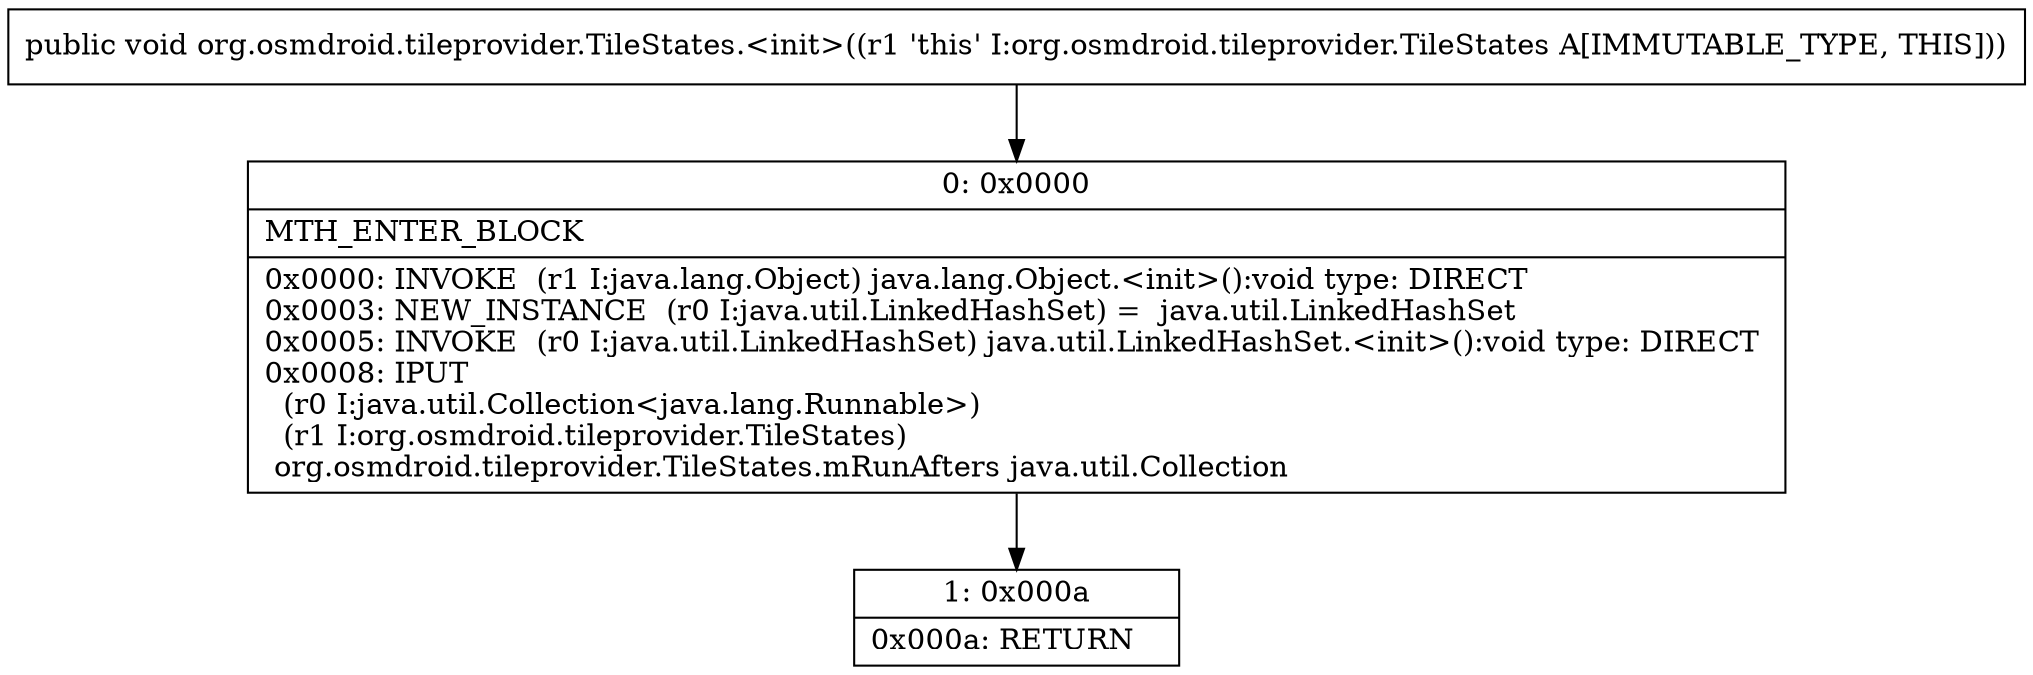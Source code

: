 digraph "CFG fororg.osmdroid.tileprovider.TileStates.\<init\>()V" {
Node_0 [shape=record,label="{0\:\ 0x0000|MTH_ENTER_BLOCK\l|0x0000: INVOKE  (r1 I:java.lang.Object) java.lang.Object.\<init\>():void type: DIRECT \l0x0003: NEW_INSTANCE  (r0 I:java.util.LinkedHashSet) =  java.util.LinkedHashSet \l0x0005: INVOKE  (r0 I:java.util.LinkedHashSet) java.util.LinkedHashSet.\<init\>():void type: DIRECT \l0x0008: IPUT  \l  (r0 I:java.util.Collection\<java.lang.Runnable\>)\l  (r1 I:org.osmdroid.tileprovider.TileStates)\l org.osmdroid.tileprovider.TileStates.mRunAfters java.util.Collection \l}"];
Node_1 [shape=record,label="{1\:\ 0x000a|0x000a: RETURN   \l}"];
MethodNode[shape=record,label="{public void org.osmdroid.tileprovider.TileStates.\<init\>((r1 'this' I:org.osmdroid.tileprovider.TileStates A[IMMUTABLE_TYPE, THIS])) }"];
MethodNode -> Node_0;
Node_0 -> Node_1;
}

